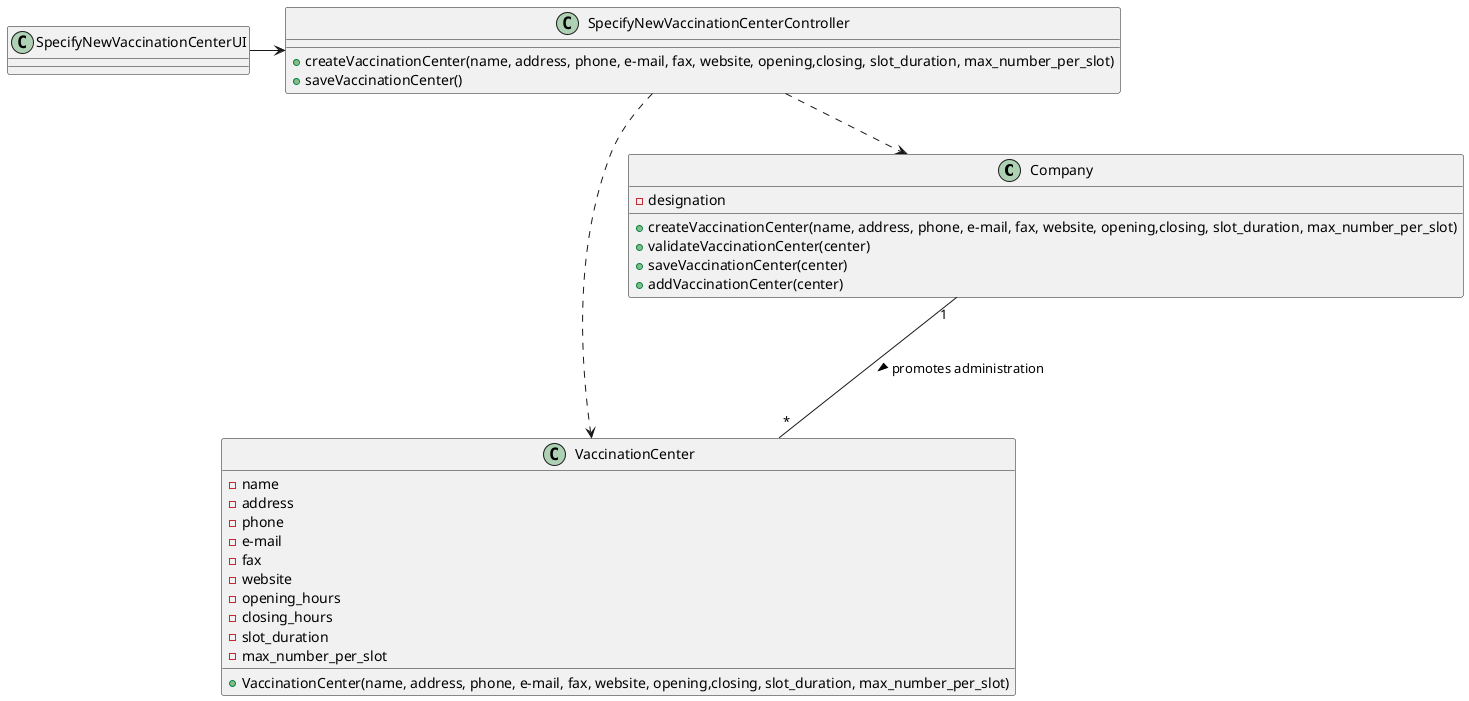 @startuml
'https://plantuml.com/class-diagram

class Company{
- designation
+ createVaccinationCenter(name, address, phone, e-mail, fax, website, opening,closing, slot_duration, max_number_per_slot)
+ validateVaccinationCenter(center)
+ saveVaccinationCenter(center)
+ addVaccinationCenter(center)
}

class SpecifyNewVaccinationCenterUI{
}

class VaccinationCenter{
  -name
  -address
  -phone
  -e-mail
  -fax
  -website
  -opening_hours
  -closing_hours
  -slot_duration
  -max_number_per_slot
  + VaccinationCenter(name, address, phone, e-mail, fax, website, opening,closing, slot_duration, max_number_per_slot)
}

class SpecifyNewVaccinationCenterController{
+ createVaccinationCenter(name, address, phone, e-mail, fax, website, opening,closing, slot_duration, max_number_per_slot)
+ saveVaccinationCenter()
}

Company "1" --- "*" VaccinationCenter: > promotes administration
SpecifyNewVaccinationCenterUI -> SpecifyNewVaccinationCenterController
SpecifyNewVaccinationCenterController ..> Company
SpecifyNewVaccinationCenterController .> VaccinationCenter



@enduml